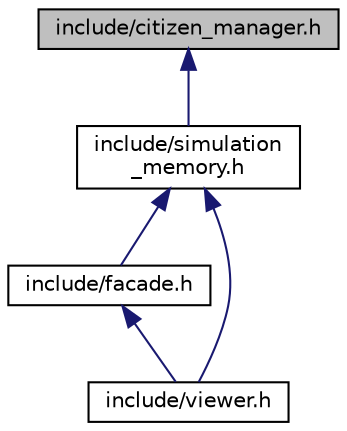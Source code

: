 digraph "include/citizen_manager.h"
{
 // LATEX_PDF_SIZE
  edge [fontname="Helvetica",fontsize="10",labelfontname="Helvetica",labelfontsize="10"];
  node [fontname="Helvetica",fontsize="10",shape=record];
  Node1 [label="include/citizen_manager.h",height=0.2,width=0.4,color="black", fillcolor="grey75", style="filled", fontcolor="black",tooltip="This file contains structures and prototypes of functions to manage the citizen behaviors."];
  Node1 -> Node2 [dir="back",color="midnightblue",fontsize="10",style="solid",fontname="Helvetica"];
  Node2 [label="include/simulation\l_memory.h",height=0.2,width=0.4,color="black", fillcolor="white", style="filled",URL="$simulation__memory_8h.html",tooltip="This file defines structures and functions used to work on the shared memory."];
  Node2 -> Node3 [dir="back",color="midnightblue",fontsize="10",style="solid",fontname="Helvetica"];
  Node3 [label="include/facade.h",height=0.2,width=0.4,color="black", fillcolor="white", style="filled",URL="$facade_8h_source.html",tooltip=" "];
  Node3 -> Node4 [dir="back",color="midnightblue",fontsize="10",style="solid",fontname="Helvetica"];
  Node4 [label="include/viewer.h",height=0.2,width=0.4,color="black", fillcolor="white", style="filled",URL="$viewer_8h.html",tooltip="This file contains the functions and structures for the simulation viewer."];
  Node2 -> Node4 [dir="back",color="midnightblue",fontsize="10",style="solid",fontname="Helvetica"];
}
